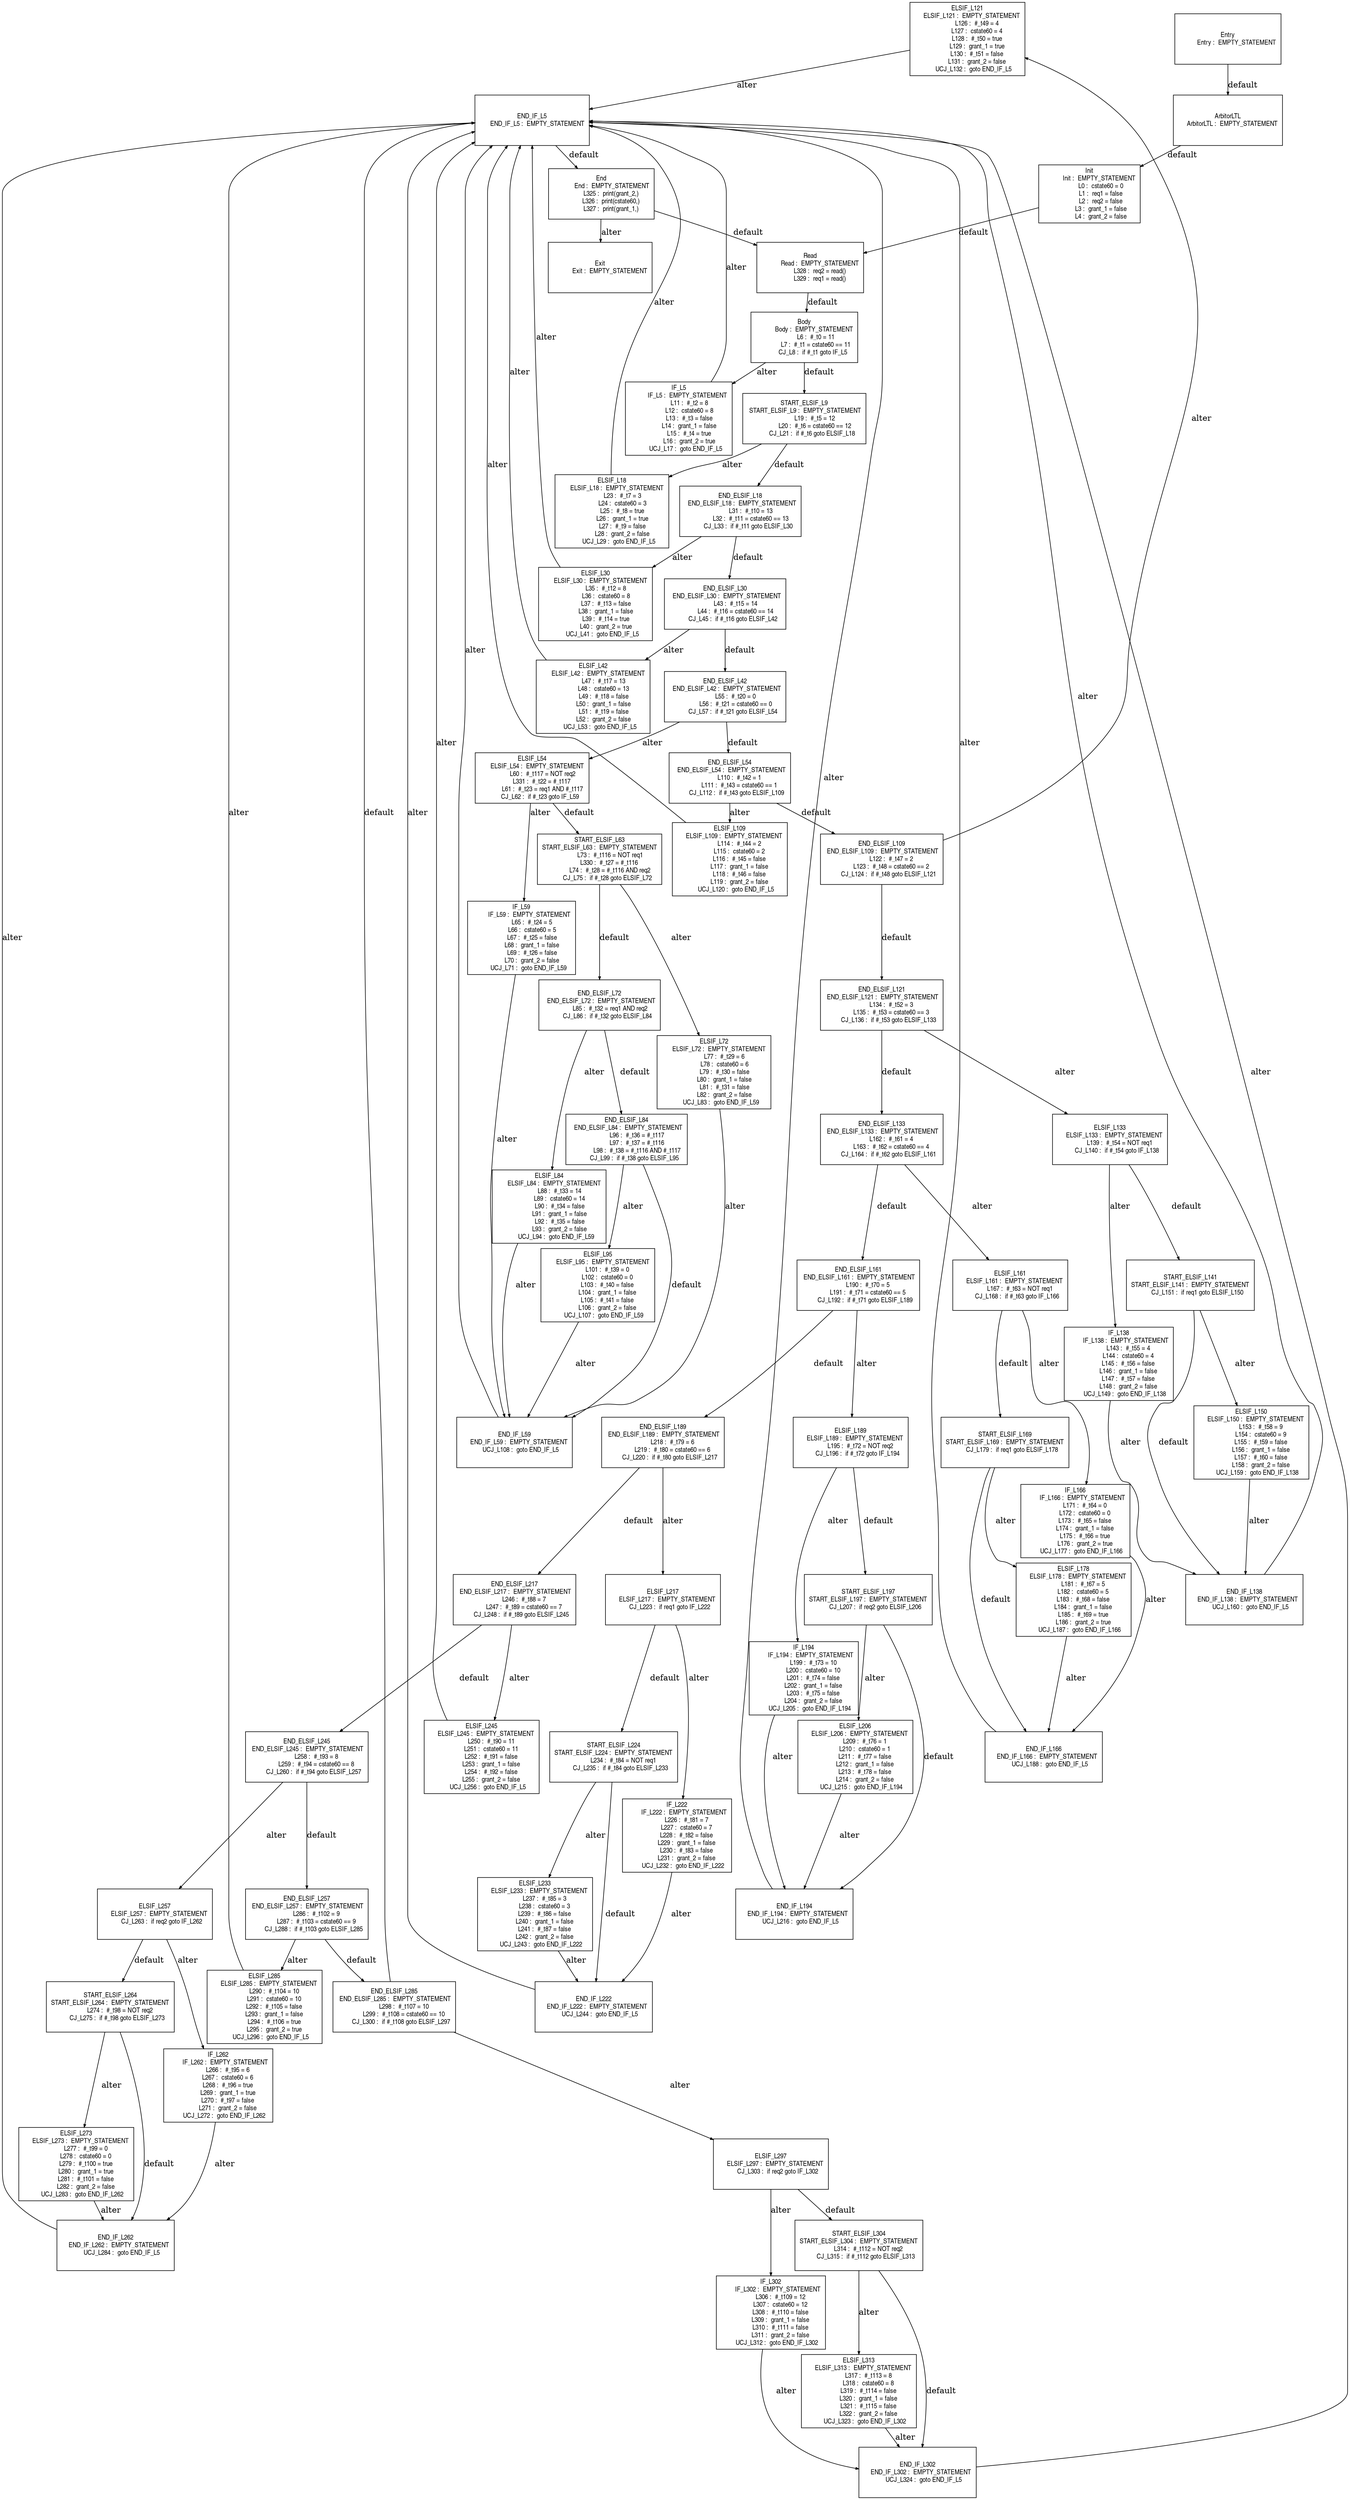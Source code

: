 digraph G {
  ranksep=.25;
  edge [arrowsize=.5]
  node [shape=rectangle, fontname="ArialNarrow",
        fontsize=12,  height=1.2];
  "ELSIF_L121
     ELSIF_L121 :  EMPTY_STATEMENT
           L126 :  #_t49 = 4
           L127 :  cstate60 = 4
           L128 :  #_t50 = true
           L129 :  grant_1 = true
           L130 :  #_t51 = false
           L131 :  grant_2 = false
       UCJ_L132 :  goto END_IF_L5
"; "ELSIF_L18
      ELSIF_L18 :  EMPTY_STATEMENT
            L23 :  #_t7 = 3
            L24 :  cstate60 = 3
            L25 :  #_t8 = true
            L26 :  grant_1 = true
            L27 :  #_t9 = false
            L28 :  grant_2 = false
        UCJ_L29 :  goto END_IF_L5
"; "IF_L262
        IF_L262 :  EMPTY_STATEMENT
           L266 :  #_t95 = 6
           L267 :  cstate60 = 6
           L268 :  #_t96 = true
           L269 :  grant_1 = true
           L270 :  #_t97 = false
           L271 :  grant_2 = false
       UCJ_L272 :  goto END_IF_L262
"; "ELSIF_L233
     ELSIF_L233 :  EMPTY_STATEMENT
           L237 :  #_t85 = 3
           L238 :  cstate60 = 3
           L239 :  #_t86 = false
           L240 :  grant_1 = false
           L241 :  #_t87 = false
           L242 :  grant_2 = false
       UCJ_L243 :  goto END_IF_L222
"; "Read
           Read :  EMPTY_STATEMENT
           L328 :  req2 = read()
           L329 :  req1 = read()
"; "END_ELSIF_L84
  END_ELSIF_L84 :  EMPTY_STATEMENT
            L96 :  #_t36 = #_t117
            L97 :  #_t37 = #_t116
            L98 :  #_t38 = #_t116 AND #_t117
         CJ_L99 :  if #_t38 goto ELSIF_L95
"; "ELSIF_L133
     ELSIF_L133 :  EMPTY_STATEMENT
           L139 :  #_t54 = NOT req1
        CJ_L140 :  if #_t54 goto IF_L138
"; "ELSIF_L245
     ELSIF_L245 :  EMPTY_STATEMENT
           L250 :  #_t90 = 11
           L251 :  cstate60 = 11
           L252 :  #_t91 = false
           L253 :  grant_1 = false
           L254 :  #_t92 = false
           L255 :  grant_2 = false
       UCJ_L256 :  goto END_IF_L5
"; "END_IF_L262
    END_IF_L262 :  EMPTY_STATEMENT
       UCJ_L284 :  goto END_IF_L5
"; "END_ELSIF_L42
  END_ELSIF_L42 :  EMPTY_STATEMENT
            L55 :  #_t20 = 0
            L56 :  #_t21 = cstate60 == 0
         CJ_L57 :  if #_t21 goto ELSIF_L54
"; "END_IF_L222
    END_IF_L222 :  EMPTY_STATEMENT
       UCJ_L244 :  goto END_IF_L5
"; "ELSIF_L84
      ELSIF_L84 :  EMPTY_STATEMENT
            L88 :  #_t33 = 14
            L89 :  cstate60 = 14
            L90 :  #_t34 = false
            L91 :  grant_1 = false
            L92 :  #_t35 = false
            L93 :  grant_2 = false
        UCJ_L94 :  goto END_IF_L59
"; "ELSIF_L189
     ELSIF_L189 :  EMPTY_STATEMENT
           L195 :  #_t72 = NOT req2
        CJ_L196 :  if #_t72 goto IF_L194
"; "START_ELSIF_L197
START_ELSIF_L197 :  EMPTY_STATEMENT
        CJ_L207 :  if req2 goto ELSIF_L206
"; "START_ELSIF_L63
START_ELSIF_L63 :  EMPTY_STATEMENT
            L73 :  #_t116 = NOT req1
           L330 :  #_t27 = #_t116
            L74 :  #_t28 = #_t116 AND req2
         CJ_L75 :  if #_t28 goto ELSIF_L72
"; "END_IF_L194
    END_IF_L194 :  EMPTY_STATEMENT
       UCJ_L216 :  goto END_IF_L5
"; "End
            End :  EMPTY_STATEMENT
           L325 :  print(grant_2,)
           L326 :  print(cstate60,)
           L327 :  print(grant_1,)
"; "ArbitorLTL
     ArbitorLTL :  EMPTY_STATEMENT
"; "START_ELSIF_L224
START_ELSIF_L224 :  EMPTY_STATEMENT
           L234 :  #_t84 = NOT req1
        CJ_L235 :  if #_t84 goto ELSIF_L233
"; "IF_L5
          IF_L5 :  EMPTY_STATEMENT
            L11 :  #_t2 = 8
            L12 :  cstate60 = 8
            L13 :  #_t3 = false
            L14 :  grant_1 = false
            L15 :  #_t4 = true
            L16 :  grant_2 = true
        UCJ_L17 :  goto END_IF_L5
"; "END_ELSIF_L217
 END_ELSIF_L217 :  EMPTY_STATEMENT
           L246 :  #_t88 = 7
           L247 :  #_t89 = cstate60 == 7
        CJ_L248 :  if #_t89 goto ELSIF_L245
"; "START_ELSIF_L9
 START_ELSIF_L9 :  EMPTY_STATEMENT
            L19 :  #_t5 = 12
            L20 :  #_t6 = cstate60 == 12
         CJ_L21 :  if #_t6 goto ELSIF_L18
"; "END_IF_L59
     END_IF_L59 :  EMPTY_STATEMENT
       UCJ_L108 :  goto END_IF_L5
"; "ELSIF_L257
     ELSIF_L257 :  EMPTY_STATEMENT
        CJ_L263 :  if req2 goto IF_L262
"; "Body
           Body :  EMPTY_STATEMENT
             L6 :  #_t0 = 11
             L7 :  #_t1 = cstate60 == 11
          CJ_L8 :  if #_t1 goto IF_L5
"; "END_ELSIF_L161
 END_ELSIF_L161 :  EMPTY_STATEMENT
           L190 :  #_t70 = 5
           L191 :  #_t71 = cstate60 == 5
        CJ_L192 :  if #_t71 goto ELSIF_L189
"; "END_ELSIF_L285
 END_ELSIF_L285 :  EMPTY_STATEMENT
           L298 :  #_t107 = 10
           L299 :  #_t108 = cstate60 == 10
        CJ_L300 :  if #_t108 goto ELSIF_L297
"; "IF_L194
        IF_L194 :  EMPTY_STATEMENT
           L199 :  #_t73 = 10
           L200 :  cstate60 = 10
           L201 :  #_t74 = false
           L202 :  grant_1 = false
           L203 :  #_t75 = false
           L204 :  grant_2 = false
       UCJ_L205 :  goto END_IF_L194
"; "Init
           Init :  EMPTY_STATEMENT
             L0 :  cstate60 = 0
             L1 :  req1 = false
             L2 :  req2 = false
             L3 :  grant_1 = false
             L4 :  grant_2 = false
"; "ELSIF_L273
     ELSIF_L273 :  EMPTY_STATEMENT
           L277 :  #_t99 = 0
           L278 :  cstate60 = 0
           L279 :  #_t100 = true
           L280 :  grant_1 = true
           L281 :  #_t101 = false
           L282 :  grant_2 = false
       UCJ_L283 :  goto END_IF_L262
"; "ELSIF_L30
      ELSIF_L30 :  EMPTY_STATEMENT
            L35 :  #_t12 = 8
            L36 :  cstate60 = 8
            L37 :  #_t13 = false
            L38 :  grant_1 = false
            L39 :  #_t14 = true
            L40 :  grant_2 = true
        UCJ_L41 :  goto END_IF_L5
"; "IF_L302
        IF_L302 :  EMPTY_STATEMENT
           L306 :  #_t109 = 12
           L307 :  cstate60 = 12
           L308 :  #_t110 = false
           L309 :  grant_1 = false
           L310 :  #_t111 = false
           L311 :  grant_2 = false
       UCJ_L312 :  goto END_IF_L302
"; "ELSIF_L178
     ELSIF_L178 :  EMPTY_STATEMENT
           L181 :  #_t67 = 5
           L182 :  cstate60 = 5
           L183 :  #_t68 = false
           L184 :  grant_1 = false
           L185 :  #_t69 = true
           L186 :  grant_2 = true
       UCJ_L187 :  goto END_IF_L166
"; "Entry
          Entry :  EMPTY_STATEMENT
"; "ELSIF_L206
     ELSIF_L206 :  EMPTY_STATEMENT
           L209 :  #_t76 = 1
           L210 :  cstate60 = 1
           L211 :  #_t77 = false
           L212 :  grant_1 = false
           L213 :  #_t78 = false
           L214 :  grant_2 = false
       UCJ_L215 :  goto END_IF_L194
"; "START_ELSIF_L264
START_ELSIF_L264 :  EMPTY_STATEMENT
           L274 :  #_t98 = NOT req2
        CJ_L275 :  if #_t98 goto ELSIF_L273
"; "ELSIF_L54
      ELSIF_L54 :  EMPTY_STATEMENT
            L60 :  #_t117 = NOT req2
           L331 :  #_t22 = #_t117
            L61 :  #_t23 = req1 AND #_t117
         CJ_L62 :  if #_t23 goto IF_L59
"; "ELSIF_L217
     ELSIF_L217 :  EMPTY_STATEMENT
        CJ_L223 :  if req1 goto IF_L222
"; "END_IF_L5
      END_IF_L5 :  EMPTY_STATEMENT
"; "ELSIF_L95
      ELSIF_L95 :  EMPTY_STATEMENT
           L101 :  #_t39 = 0
           L102 :  cstate60 = 0
           L103 :  #_t40 = false
           L104 :  grant_1 = false
           L105 :  #_t41 = false
           L106 :  grant_2 = false
       UCJ_L107 :  goto END_IF_L59
"; "START_ELSIF_L141
START_ELSIF_L141 :  EMPTY_STATEMENT
        CJ_L151 :  if req1 goto ELSIF_L150
"; "END_ELSIF_L245
 END_ELSIF_L245 :  EMPTY_STATEMENT
           L258 :  #_t93 = 8
           L259 :  #_t94 = cstate60 == 8
        CJ_L260 :  if #_t94 goto ELSIF_L257
"; "Exit
           Exit :  EMPTY_STATEMENT
"; "IF_L138
        IF_L138 :  EMPTY_STATEMENT
           L143 :  #_t55 = 4
           L144 :  cstate60 = 4
           L145 :  #_t56 = false
           L146 :  grant_1 = false
           L147 :  #_t57 = false
           L148 :  grant_2 = false
       UCJ_L149 :  goto END_IF_L138
"; "END_ELSIF_L121
 END_ELSIF_L121 :  EMPTY_STATEMENT
           L134 :  #_t52 = 3
           L135 :  #_t53 = cstate60 == 3
        CJ_L136 :  if #_t53 goto ELSIF_L133
"; "START_ELSIF_L169
START_ELSIF_L169 :  EMPTY_STATEMENT
        CJ_L179 :  if req1 goto ELSIF_L178
"; "ELSIF_L285
     ELSIF_L285 :  EMPTY_STATEMENT
           L290 :  #_t104 = 10
           L291 :  cstate60 = 10
           L292 :  #_t105 = false
           L293 :  grant_1 = false
           L294 :  #_t106 = true
           L295 :  grant_2 = true
       UCJ_L296 :  goto END_IF_L5
"; "END_ELSIF_L257
 END_ELSIF_L257 :  EMPTY_STATEMENT
           L286 :  #_t102 = 9
           L287 :  #_t103 = cstate60 == 9
        CJ_L288 :  if #_t103 goto ELSIF_L285
"; "END_IF_L302
    END_IF_L302 :  EMPTY_STATEMENT
       UCJ_L324 :  goto END_IF_L5
"; "END_ELSIF_L30
  END_ELSIF_L30 :  EMPTY_STATEMENT
            L43 :  #_t15 = 14
            L44 :  #_t16 = cstate60 == 14
         CJ_L45 :  if #_t16 goto ELSIF_L42
"; "END_ELSIF_L109
 END_ELSIF_L109 :  EMPTY_STATEMENT
           L122 :  #_t47 = 2
           L123 :  #_t48 = cstate60 == 2
        CJ_L124 :  if #_t48 goto ELSIF_L121
"; "ELSIF_L150
     ELSIF_L150 :  EMPTY_STATEMENT
           L153 :  #_t58 = 9
           L154 :  cstate60 = 9
           L155 :  #_t59 = false
           L156 :  grant_1 = false
           L157 :  #_t60 = false
           L158 :  grant_2 = false
       UCJ_L159 :  goto END_IF_L138
"; "IF_L222
        IF_L222 :  EMPTY_STATEMENT
           L226 :  #_t81 = 7
           L227 :  cstate60 = 7
           L228 :  #_t82 = false
           L229 :  grant_1 = false
           L230 :  #_t83 = false
           L231 :  grant_2 = false
       UCJ_L232 :  goto END_IF_L222
"; "END_ELSIF_L133
 END_ELSIF_L133 :  EMPTY_STATEMENT
           L162 :  #_t61 = 4
           L163 :  #_t62 = cstate60 == 4
        CJ_L164 :  if #_t62 goto ELSIF_L161
"; "ELSIF_L42
      ELSIF_L42 :  EMPTY_STATEMENT
            L47 :  #_t17 = 13
            L48 :  cstate60 = 13
            L49 :  #_t18 = false
            L50 :  grant_1 = false
            L51 :  #_t19 = false
            L52 :  grant_2 = false
        UCJ_L53 :  goto END_IF_L5
"; "END_IF_L138
    END_IF_L138 :  EMPTY_STATEMENT
       UCJ_L160 :  goto END_IF_L5
"; "ELSIF_L313
     ELSIF_L313 :  EMPTY_STATEMENT
           L317 :  #_t113 = 8
           L318 :  cstate60 = 8
           L319 :  #_t114 = false
           L320 :  grant_1 = false
           L321 :  #_t115 = false
           L322 :  grant_2 = false
       UCJ_L323 :  goto END_IF_L302
"; "START_ELSIF_L304
START_ELSIF_L304 :  EMPTY_STATEMENT
           L314 :  #_t112 = NOT req2
        CJ_L315 :  if #_t112 goto ELSIF_L313
"; "END_ELSIF_L189
 END_ELSIF_L189 :  EMPTY_STATEMENT
           L218 :  #_t79 = 6
           L219 :  #_t80 = cstate60 == 6
        CJ_L220 :  if #_t80 goto ELSIF_L217
"; "ELSIF_L161
     ELSIF_L161 :  EMPTY_STATEMENT
           L167 :  #_t63 = NOT req1
        CJ_L168 :  if #_t63 goto IF_L166
"; "ELSIF_L297
     ELSIF_L297 :  EMPTY_STATEMENT
        CJ_L303 :  if req2 goto IF_L302
"; "IF_L166
        IF_L166 :  EMPTY_STATEMENT
           L171 :  #_t64 = 0
           L172 :  cstate60 = 0
           L173 :  #_t65 = false
           L174 :  grant_1 = false
           L175 :  #_t66 = true
           L176 :  grant_2 = true
       UCJ_L177 :  goto END_IF_L166
"; "ELSIF_L72
      ELSIF_L72 :  EMPTY_STATEMENT
            L77 :  #_t29 = 6
            L78 :  cstate60 = 6
            L79 :  #_t30 = false
            L80 :  grant_1 = false
            L81 :  #_t31 = false
            L82 :  grant_2 = false
        UCJ_L83 :  goto END_IF_L59
"; "END_ELSIF_L72
  END_ELSIF_L72 :  EMPTY_STATEMENT
            L85 :  #_t32 = req1 AND req2
         CJ_L86 :  if #_t32 goto ELSIF_L84
"; "END_ELSIF_L54
  END_ELSIF_L54 :  EMPTY_STATEMENT
           L110 :  #_t42 = 1
           L111 :  #_t43 = cstate60 == 1
        CJ_L112 :  if #_t43 goto ELSIF_L109
"; "IF_L59
         IF_L59 :  EMPTY_STATEMENT
            L65 :  #_t24 = 5
            L66 :  cstate60 = 5
            L67 :  #_t25 = false
            L68 :  grant_1 = false
            L69 :  #_t26 = false
            L70 :  grant_2 = false
        UCJ_L71 :  goto END_IF_L59
"; "ELSIF_L109
     ELSIF_L109 :  EMPTY_STATEMENT
           L114 :  #_t44 = 2
           L115 :  cstate60 = 2
           L116 :  #_t45 = false
           L117 :  grant_1 = false
           L118 :  #_t46 = false
           L119 :  grant_2 = false
       UCJ_L120 :  goto END_IF_L5
"; "END_IF_L166
    END_IF_L166 :  EMPTY_STATEMENT
       UCJ_L188 :  goto END_IF_L5
"; "END_ELSIF_L18
  END_ELSIF_L18 :  EMPTY_STATEMENT
            L31 :  #_t10 = 13
            L32 :  #_t11 = cstate60 == 13
         CJ_L33 :  if #_t11 goto ELSIF_L30
"; 
  "ArbitorLTL
     ArbitorLTL :  EMPTY_STATEMENT
" -> "Init
           Init :  EMPTY_STATEMENT
             L0 :  cstate60 = 0
             L1 :  req1 = false
             L2 :  req2 = false
             L3 :  grant_1 = false
             L4 :  grant_2 = false
"  [label="default"];
  "Init
           Init :  EMPTY_STATEMENT
             L0 :  cstate60 = 0
             L1 :  req1 = false
             L2 :  req2 = false
             L3 :  grant_1 = false
             L4 :  grant_2 = false
" -> "Read
           Read :  EMPTY_STATEMENT
           L328 :  req2 = read()
           L329 :  req1 = read()
"  [label="default"];
  "Body
           Body :  EMPTY_STATEMENT
             L6 :  #_t0 = 11
             L7 :  #_t1 = cstate60 == 11
          CJ_L8 :  if #_t1 goto IF_L5
" -> "START_ELSIF_L9
 START_ELSIF_L9 :  EMPTY_STATEMENT
            L19 :  #_t5 = 12
            L20 :  #_t6 = cstate60 == 12
         CJ_L21 :  if #_t6 goto ELSIF_L18
"  [label="default"];
  "Body
           Body :  EMPTY_STATEMENT
             L6 :  #_t0 = 11
             L7 :  #_t1 = cstate60 == 11
          CJ_L8 :  if #_t1 goto IF_L5
" -> "IF_L5
          IF_L5 :  EMPTY_STATEMENT
            L11 :  #_t2 = 8
            L12 :  cstate60 = 8
            L13 :  #_t3 = false
            L14 :  grant_1 = false
            L15 :  #_t4 = true
            L16 :  grant_2 = true
        UCJ_L17 :  goto END_IF_L5
"  [label="alter"];
  "IF_L5
          IF_L5 :  EMPTY_STATEMENT
            L11 :  #_t2 = 8
            L12 :  cstate60 = 8
            L13 :  #_t3 = false
            L14 :  grant_1 = false
            L15 :  #_t4 = true
            L16 :  grant_2 = true
        UCJ_L17 :  goto END_IF_L5
" -> "END_IF_L5
      END_IF_L5 :  EMPTY_STATEMENT
"  [label="alter"];
  "START_ELSIF_L9
 START_ELSIF_L9 :  EMPTY_STATEMENT
            L19 :  #_t5 = 12
            L20 :  #_t6 = cstate60 == 12
         CJ_L21 :  if #_t6 goto ELSIF_L18
" -> "END_ELSIF_L18
  END_ELSIF_L18 :  EMPTY_STATEMENT
            L31 :  #_t10 = 13
            L32 :  #_t11 = cstate60 == 13
         CJ_L33 :  if #_t11 goto ELSIF_L30
"  [label="default"];
  "START_ELSIF_L9
 START_ELSIF_L9 :  EMPTY_STATEMENT
            L19 :  #_t5 = 12
            L20 :  #_t6 = cstate60 == 12
         CJ_L21 :  if #_t6 goto ELSIF_L18
" -> "ELSIF_L18
      ELSIF_L18 :  EMPTY_STATEMENT
            L23 :  #_t7 = 3
            L24 :  cstate60 = 3
            L25 :  #_t8 = true
            L26 :  grant_1 = true
            L27 :  #_t9 = false
            L28 :  grant_2 = false
        UCJ_L29 :  goto END_IF_L5
"  [label="alter"];
  "ELSIF_L18
      ELSIF_L18 :  EMPTY_STATEMENT
            L23 :  #_t7 = 3
            L24 :  cstate60 = 3
            L25 :  #_t8 = true
            L26 :  grant_1 = true
            L27 :  #_t9 = false
            L28 :  grant_2 = false
        UCJ_L29 :  goto END_IF_L5
" -> "END_IF_L5
      END_IF_L5 :  EMPTY_STATEMENT
"  [label="alter"];
  "END_ELSIF_L18
  END_ELSIF_L18 :  EMPTY_STATEMENT
            L31 :  #_t10 = 13
            L32 :  #_t11 = cstate60 == 13
         CJ_L33 :  if #_t11 goto ELSIF_L30
" -> "END_ELSIF_L30
  END_ELSIF_L30 :  EMPTY_STATEMENT
            L43 :  #_t15 = 14
            L44 :  #_t16 = cstate60 == 14
         CJ_L45 :  if #_t16 goto ELSIF_L42
"  [label="default"];
  "END_ELSIF_L18
  END_ELSIF_L18 :  EMPTY_STATEMENT
            L31 :  #_t10 = 13
            L32 :  #_t11 = cstate60 == 13
         CJ_L33 :  if #_t11 goto ELSIF_L30
" -> "ELSIF_L30
      ELSIF_L30 :  EMPTY_STATEMENT
            L35 :  #_t12 = 8
            L36 :  cstate60 = 8
            L37 :  #_t13 = false
            L38 :  grant_1 = false
            L39 :  #_t14 = true
            L40 :  grant_2 = true
        UCJ_L41 :  goto END_IF_L5
"  [label="alter"];
  "ELSIF_L30
      ELSIF_L30 :  EMPTY_STATEMENT
            L35 :  #_t12 = 8
            L36 :  cstate60 = 8
            L37 :  #_t13 = false
            L38 :  grant_1 = false
            L39 :  #_t14 = true
            L40 :  grant_2 = true
        UCJ_L41 :  goto END_IF_L5
" -> "END_IF_L5
      END_IF_L5 :  EMPTY_STATEMENT
"  [label="alter"];
  "END_ELSIF_L30
  END_ELSIF_L30 :  EMPTY_STATEMENT
            L43 :  #_t15 = 14
            L44 :  #_t16 = cstate60 == 14
         CJ_L45 :  if #_t16 goto ELSIF_L42
" -> "END_ELSIF_L42
  END_ELSIF_L42 :  EMPTY_STATEMENT
            L55 :  #_t20 = 0
            L56 :  #_t21 = cstate60 == 0
         CJ_L57 :  if #_t21 goto ELSIF_L54
"  [label="default"];
  "END_ELSIF_L30
  END_ELSIF_L30 :  EMPTY_STATEMENT
            L43 :  #_t15 = 14
            L44 :  #_t16 = cstate60 == 14
         CJ_L45 :  if #_t16 goto ELSIF_L42
" -> "ELSIF_L42
      ELSIF_L42 :  EMPTY_STATEMENT
            L47 :  #_t17 = 13
            L48 :  cstate60 = 13
            L49 :  #_t18 = false
            L50 :  grant_1 = false
            L51 :  #_t19 = false
            L52 :  grant_2 = false
        UCJ_L53 :  goto END_IF_L5
"  [label="alter"];
  "ELSIF_L42
      ELSIF_L42 :  EMPTY_STATEMENT
            L47 :  #_t17 = 13
            L48 :  cstate60 = 13
            L49 :  #_t18 = false
            L50 :  grant_1 = false
            L51 :  #_t19 = false
            L52 :  grant_2 = false
        UCJ_L53 :  goto END_IF_L5
" -> "END_IF_L5
      END_IF_L5 :  EMPTY_STATEMENT
"  [label="alter"];
  "END_ELSIF_L42
  END_ELSIF_L42 :  EMPTY_STATEMENT
            L55 :  #_t20 = 0
            L56 :  #_t21 = cstate60 == 0
         CJ_L57 :  if #_t21 goto ELSIF_L54
" -> "END_ELSIF_L54
  END_ELSIF_L54 :  EMPTY_STATEMENT
           L110 :  #_t42 = 1
           L111 :  #_t43 = cstate60 == 1
        CJ_L112 :  if #_t43 goto ELSIF_L109
"  [label="default"];
  "END_ELSIF_L42
  END_ELSIF_L42 :  EMPTY_STATEMENT
            L55 :  #_t20 = 0
            L56 :  #_t21 = cstate60 == 0
         CJ_L57 :  if #_t21 goto ELSIF_L54
" -> "ELSIF_L54
      ELSIF_L54 :  EMPTY_STATEMENT
            L60 :  #_t117 = NOT req2
           L331 :  #_t22 = #_t117
            L61 :  #_t23 = req1 AND #_t117
         CJ_L62 :  if #_t23 goto IF_L59
"  [label="alter"];
  "ELSIF_L54
      ELSIF_L54 :  EMPTY_STATEMENT
            L60 :  #_t117 = NOT req2
           L331 :  #_t22 = #_t117
            L61 :  #_t23 = req1 AND #_t117
         CJ_L62 :  if #_t23 goto IF_L59
" -> "START_ELSIF_L63
START_ELSIF_L63 :  EMPTY_STATEMENT
            L73 :  #_t116 = NOT req1
           L330 :  #_t27 = #_t116
            L74 :  #_t28 = #_t116 AND req2
         CJ_L75 :  if #_t28 goto ELSIF_L72
"  [label="default"];
  "ELSIF_L54
      ELSIF_L54 :  EMPTY_STATEMENT
            L60 :  #_t117 = NOT req2
           L331 :  #_t22 = #_t117
            L61 :  #_t23 = req1 AND #_t117
         CJ_L62 :  if #_t23 goto IF_L59
" -> "IF_L59
         IF_L59 :  EMPTY_STATEMENT
            L65 :  #_t24 = 5
            L66 :  cstate60 = 5
            L67 :  #_t25 = false
            L68 :  grant_1 = false
            L69 :  #_t26 = false
            L70 :  grant_2 = false
        UCJ_L71 :  goto END_IF_L59
"  [label="alter"];
  "IF_L59
         IF_L59 :  EMPTY_STATEMENT
            L65 :  #_t24 = 5
            L66 :  cstate60 = 5
            L67 :  #_t25 = false
            L68 :  grant_1 = false
            L69 :  #_t26 = false
            L70 :  grant_2 = false
        UCJ_L71 :  goto END_IF_L59
" -> "END_IF_L59
     END_IF_L59 :  EMPTY_STATEMENT
       UCJ_L108 :  goto END_IF_L5
"  [label="alter"];
  "START_ELSIF_L63
START_ELSIF_L63 :  EMPTY_STATEMENT
            L73 :  #_t116 = NOT req1
           L330 :  #_t27 = #_t116
            L74 :  #_t28 = #_t116 AND req2
         CJ_L75 :  if #_t28 goto ELSIF_L72
" -> "END_ELSIF_L72
  END_ELSIF_L72 :  EMPTY_STATEMENT
            L85 :  #_t32 = req1 AND req2
         CJ_L86 :  if #_t32 goto ELSIF_L84
"  [label="default"];
  "START_ELSIF_L63
START_ELSIF_L63 :  EMPTY_STATEMENT
            L73 :  #_t116 = NOT req1
           L330 :  #_t27 = #_t116
            L74 :  #_t28 = #_t116 AND req2
         CJ_L75 :  if #_t28 goto ELSIF_L72
" -> "ELSIF_L72
      ELSIF_L72 :  EMPTY_STATEMENT
            L77 :  #_t29 = 6
            L78 :  cstate60 = 6
            L79 :  #_t30 = false
            L80 :  grant_1 = false
            L81 :  #_t31 = false
            L82 :  grant_2 = false
        UCJ_L83 :  goto END_IF_L59
"  [label="alter"];
  "ELSIF_L72
      ELSIF_L72 :  EMPTY_STATEMENT
            L77 :  #_t29 = 6
            L78 :  cstate60 = 6
            L79 :  #_t30 = false
            L80 :  grant_1 = false
            L81 :  #_t31 = false
            L82 :  grant_2 = false
        UCJ_L83 :  goto END_IF_L59
" -> "END_IF_L59
     END_IF_L59 :  EMPTY_STATEMENT
       UCJ_L108 :  goto END_IF_L5
"  [label="alter"];
  "END_ELSIF_L72
  END_ELSIF_L72 :  EMPTY_STATEMENT
            L85 :  #_t32 = req1 AND req2
         CJ_L86 :  if #_t32 goto ELSIF_L84
" -> "END_ELSIF_L84
  END_ELSIF_L84 :  EMPTY_STATEMENT
            L96 :  #_t36 = #_t117
            L97 :  #_t37 = #_t116
            L98 :  #_t38 = #_t116 AND #_t117
         CJ_L99 :  if #_t38 goto ELSIF_L95
"  [label="default"];
  "END_ELSIF_L72
  END_ELSIF_L72 :  EMPTY_STATEMENT
            L85 :  #_t32 = req1 AND req2
         CJ_L86 :  if #_t32 goto ELSIF_L84
" -> "ELSIF_L84
      ELSIF_L84 :  EMPTY_STATEMENT
            L88 :  #_t33 = 14
            L89 :  cstate60 = 14
            L90 :  #_t34 = false
            L91 :  grant_1 = false
            L92 :  #_t35 = false
            L93 :  grant_2 = false
        UCJ_L94 :  goto END_IF_L59
"  [label="alter"];
  "ELSIF_L84
      ELSIF_L84 :  EMPTY_STATEMENT
            L88 :  #_t33 = 14
            L89 :  cstate60 = 14
            L90 :  #_t34 = false
            L91 :  grant_1 = false
            L92 :  #_t35 = false
            L93 :  grant_2 = false
        UCJ_L94 :  goto END_IF_L59
" -> "END_IF_L59
     END_IF_L59 :  EMPTY_STATEMENT
       UCJ_L108 :  goto END_IF_L5
"  [label="alter"];
  "END_ELSIF_L84
  END_ELSIF_L84 :  EMPTY_STATEMENT
            L96 :  #_t36 = #_t117
            L97 :  #_t37 = #_t116
            L98 :  #_t38 = #_t116 AND #_t117
         CJ_L99 :  if #_t38 goto ELSIF_L95
" -> "END_IF_L59
     END_IF_L59 :  EMPTY_STATEMENT
       UCJ_L108 :  goto END_IF_L5
"  [label="default"];
  "END_ELSIF_L84
  END_ELSIF_L84 :  EMPTY_STATEMENT
            L96 :  #_t36 = #_t117
            L97 :  #_t37 = #_t116
            L98 :  #_t38 = #_t116 AND #_t117
         CJ_L99 :  if #_t38 goto ELSIF_L95
" -> "ELSIF_L95
      ELSIF_L95 :  EMPTY_STATEMENT
           L101 :  #_t39 = 0
           L102 :  cstate60 = 0
           L103 :  #_t40 = false
           L104 :  grant_1 = false
           L105 :  #_t41 = false
           L106 :  grant_2 = false
       UCJ_L107 :  goto END_IF_L59
"  [label="alter"];
  "ELSIF_L95
      ELSIF_L95 :  EMPTY_STATEMENT
           L101 :  #_t39 = 0
           L102 :  cstate60 = 0
           L103 :  #_t40 = false
           L104 :  grant_1 = false
           L105 :  #_t41 = false
           L106 :  grant_2 = false
       UCJ_L107 :  goto END_IF_L59
" -> "END_IF_L59
     END_IF_L59 :  EMPTY_STATEMENT
       UCJ_L108 :  goto END_IF_L5
"  [label="alter"];
  "END_IF_L59
     END_IF_L59 :  EMPTY_STATEMENT
       UCJ_L108 :  goto END_IF_L5
" -> "END_IF_L5
      END_IF_L5 :  EMPTY_STATEMENT
"  [label="alter"];
  "END_ELSIF_L54
  END_ELSIF_L54 :  EMPTY_STATEMENT
           L110 :  #_t42 = 1
           L111 :  #_t43 = cstate60 == 1
        CJ_L112 :  if #_t43 goto ELSIF_L109
" -> "END_ELSIF_L109
 END_ELSIF_L109 :  EMPTY_STATEMENT
           L122 :  #_t47 = 2
           L123 :  #_t48 = cstate60 == 2
        CJ_L124 :  if #_t48 goto ELSIF_L121
"  [label="default"];
  "END_ELSIF_L54
  END_ELSIF_L54 :  EMPTY_STATEMENT
           L110 :  #_t42 = 1
           L111 :  #_t43 = cstate60 == 1
        CJ_L112 :  if #_t43 goto ELSIF_L109
" -> "ELSIF_L109
     ELSIF_L109 :  EMPTY_STATEMENT
           L114 :  #_t44 = 2
           L115 :  cstate60 = 2
           L116 :  #_t45 = false
           L117 :  grant_1 = false
           L118 :  #_t46 = false
           L119 :  grant_2 = false
       UCJ_L120 :  goto END_IF_L5
"  [label="alter"];
  "ELSIF_L109
     ELSIF_L109 :  EMPTY_STATEMENT
           L114 :  #_t44 = 2
           L115 :  cstate60 = 2
           L116 :  #_t45 = false
           L117 :  grant_1 = false
           L118 :  #_t46 = false
           L119 :  grant_2 = false
       UCJ_L120 :  goto END_IF_L5
" -> "END_IF_L5
      END_IF_L5 :  EMPTY_STATEMENT
"  [label="alter"];
  "END_ELSIF_L109
 END_ELSIF_L109 :  EMPTY_STATEMENT
           L122 :  #_t47 = 2
           L123 :  #_t48 = cstate60 == 2
        CJ_L124 :  if #_t48 goto ELSIF_L121
" -> "END_ELSIF_L121
 END_ELSIF_L121 :  EMPTY_STATEMENT
           L134 :  #_t52 = 3
           L135 :  #_t53 = cstate60 == 3
        CJ_L136 :  if #_t53 goto ELSIF_L133
"  [label="default"];
  "END_ELSIF_L109
 END_ELSIF_L109 :  EMPTY_STATEMENT
           L122 :  #_t47 = 2
           L123 :  #_t48 = cstate60 == 2
        CJ_L124 :  if #_t48 goto ELSIF_L121
" -> "ELSIF_L121
     ELSIF_L121 :  EMPTY_STATEMENT
           L126 :  #_t49 = 4
           L127 :  cstate60 = 4
           L128 :  #_t50 = true
           L129 :  grant_1 = true
           L130 :  #_t51 = false
           L131 :  grant_2 = false
       UCJ_L132 :  goto END_IF_L5
"  [label="alter"];
  "ELSIF_L121
     ELSIF_L121 :  EMPTY_STATEMENT
           L126 :  #_t49 = 4
           L127 :  cstate60 = 4
           L128 :  #_t50 = true
           L129 :  grant_1 = true
           L130 :  #_t51 = false
           L131 :  grant_2 = false
       UCJ_L132 :  goto END_IF_L5
" -> "END_IF_L5
      END_IF_L5 :  EMPTY_STATEMENT
"  [label="alter"];
  "END_ELSIF_L121
 END_ELSIF_L121 :  EMPTY_STATEMENT
           L134 :  #_t52 = 3
           L135 :  #_t53 = cstate60 == 3
        CJ_L136 :  if #_t53 goto ELSIF_L133
" -> "END_ELSIF_L133
 END_ELSIF_L133 :  EMPTY_STATEMENT
           L162 :  #_t61 = 4
           L163 :  #_t62 = cstate60 == 4
        CJ_L164 :  if #_t62 goto ELSIF_L161
"  [label="default"];
  "END_ELSIF_L121
 END_ELSIF_L121 :  EMPTY_STATEMENT
           L134 :  #_t52 = 3
           L135 :  #_t53 = cstate60 == 3
        CJ_L136 :  if #_t53 goto ELSIF_L133
" -> "ELSIF_L133
     ELSIF_L133 :  EMPTY_STATEMENT
           L139 :  #_t54 = NOT req1
        CJ_L140 :  if #_t54 goto IF_L138
"  [label="alter"];
  "ELSIF_L133
     ELSIF_L133 :  EMPTY_STATEMENT
           L139 :  #_t54 = NOT req1
        CJ_L140 :  if #_t54 goto IF_L138
" -> "START_ELSIF_L141
START_ELSIF_L141 :  EMPTY_STATEMENT
        CJ_L151 :  if req1 goto ELSIF_L150
"  [label="default"];
  "ELSIF_L133
     ELSIF_L133 :  EMPTY_STATEMENT
           L139 :  #_t54 = NOT req1
        CJ_L140 :  if #_t54 goto IF_L138
" -> "IF_L138
        IF_L138 :  EMPTY_STATEMENT
           L143 :  #_t55 = 4
           L144 :  cstate60 = 4
           L145 :  #_t56 = false
           L146 :  grant_1 = false
           L147 :  #_t57 = false
           L148 :  grant_2 = false
       UCJ_L149 :  goto END_IF_L138
"  [label="alter"];
  "IF_L138
        IF_L138 :  EMPTY_STATEMENT
           L143 :  #_t55 = 4
           L144 :  cstate60 = 4
           L145 :  #_t56 = false
           L146 :  grant_1 = false
           L147 :  #_t57 = false
           L148 :  grant_2 = false
       UCJ_L149 :  goto END_IF_L138
" -> "END_IF_L138
    END_IF_L138 :  EMPTY_STATEMENT
       UCJ_L160 :  goto END_IF_L5
"  [label="alter"];
  "START_ELSIF_L141
START_ELSIF_L141 :  EMPTY_STATEMENT
        CJ_L151 :  if req1 goto ELSIF_L150
" -> "END_IF_L138
    END_IF_L138 :  EMPTY_STATEMENT
       UCJ_L160 :  goto END_IF_L5
"  [label="default"];
  "START_ELSIF_L141
START_ELSIF_L141 :  EMPTY_STATEMENT
        CJ_L151 :  if req1 goto ELSIF_L150
" -> "ELSIF_L150
     ELSIF_L150 :  EMPTY_STATEMENT
           L153 :  #_t58 = 9
           L154 :  cstate60 = 9
           L155 :  #_t59 = false
           L156 :  grant_1 = false
           L157 :  #_t60 = false
           L158 :  grant_2 = false
       UCJ_L159 :  goto END_IF_L138
"  [label="alter"];
  "ELSIF_L150
     ELSIF_L150 :  EMPTY_STATEMENT
           L153 :  #_t58 = 9
           L154 :  cstate60 = 9
           L155 :  #_t59 = false
           L156 :  grant_1 = false
           L157 :  #_t60 = false
           L158 :  grant_2 = false
       UCJ_L159 :  goto END_IF_L138
" -> "END_IF_L138
    END_IF_L138 :  EMPTY_STATEMENT
       UCJ_L160 :  goto END_IF_L5
"  [label="alter"];
  "END_IF_L138
    END_IF_L138 :  EMPTY_STATEMENT
       UCJ_L160 :  goto END_IF_L5
" -> "END_IF_L5
      END_IF_L5 :  EMPTY_STATEMENT
"  [label="alter"];
  "END_ELSIF_L133
 END_ELSIF_L133 :  EMPTY_STATEMENT
           L162 :  #_t61 = 4
           L163 :  #_t62 = cstate60 == 4
        CJ_L164 :  if #_t62 goto ELSIF_L161
" -> "END_ELSIF_L161
 END_ELSIF_L161 :  EMPTY_STATEMENT
           L190 :  #_t70 = 5
           L191 :  #_t71 = cstate60 == 5
        CJ_L192 :  if #_t71 goto ELSIF_L189
"  [label="default"];
  "END_ELSIF_L133
 END_ELSIF_L133 :  EMPTY_STATEMENT
           L162 :  #_t61 = 4
           L163 :  #_t62 = cstate60 == 4
        CJ_L164 :  if #_t62 goto ELSIF_L161
" -> "ELSIF_L161
     ELSIF_L161 :  EMPTY_STATEMENT
           L167 :  #_t63 = NOT req1
        CJ_L168 :  if #_t63 goto IF_L166
"  [label="alter"];
  "ELSIF_L161
     ELSIF_L161 :  EMPTY_STATEMENT
           L167 :  #_t63 = NOT req1
        CJ_L168 :  if #_t63 goto IF_L166
" -> "START_ELSIF_L169
START_ELSIF_L169 :  EMPTY_STATEMENT
        CJ_L179 :  if req1 goto ELSIF_L178
"  [label="default"];
  "ELSIF_L161
     ELSIF_L161 :  EMPTY_STATEMENT
           L167 :  #_t63 = NOT req1
        CJ_L168 :  if #_t63 goto IF_L166
" -> "IF_L166
        IF_L166 :  EMPTY_STATEMENT
           L171 :  #_t64 = 0
           L172 :  cstate60 = 0
           L173 :  #_t65 = false
           L174 :  grant_1 = false
           L175 :  #_t66 = true
           L176 :  grant_2 = true
       UCJ_L177 :  goto END_IF_L166
"  [label="alter"];
  "IF_L166
        IF_L166 :  EMPTY_STATEMENT
           L171 :  #_t64 = 0
           L172 :  cstate60 = 0
           L173 :  #_t65 = false
           L174 :  grant_1 = false
           L175 :  #_t66 = true
           L176 :  grant_2 = true
       UCJ_L177 :  goto END_IF_L166
" -> "END_IF_L166
    END_IF_L166 :  EMPTY_STATEMENT
       UCJ_L188 :  goto END_IF_L5
"  [label="alter"];
  "START_ELSIF_L169
START_ELSIF_L169 :  EMPTY_STATEMENT
        CJ_L179 :  if req1 goto ELSIF_L178
" -> "END_IF_L166
    END_IF_L166 :  EMPTY_STATEMENT
       UCJ_L188 :  goto END_IF_L5
"  [label="default"];
  "START_ELSIF_L169
START_ELSIF_L169 :  EMPTY_STATEMENT
        CJ_L179 :  if req1 goto ELSIF_L178
" -> "ELSIF_L178
     ELSIF_L178 :  EMPTY_STATEMENT
           L181 :  #_t67 = 5
           L182 :  cstate60 = 5
           L183 :  #_t68 = false
           L184 :  grant_1 = false
           L185 :  #_t69 = true
           L186 :  grant_2 = true
       UCJ_L187 :  goto END_IF_L166
"  [label="alter"];
  "ELSIF_L178
     ELSIF_L178 :  EMPTY_STATEMENT
           L181 :  #_t67 = 5
           L182 :  cstate60 = 5
           L183 :  #_t68 = false
           L184 :  grant_1 = false
           L185 :  #_t69 = true
           L186 :  grant_2 = true
       UCJ_L187 :  goto END_IF_L166
" -> "END_IF_L166
    END_IF_L166 :  EMPTY_STATEMENT
       UCJ_L188 :  goto END_IF_L5
"  [label="alter"];
  "END_IF_L166
    END_IF_L166 :  EMPTY_STATEMENT
       UCJ_L188 :  goto END_IF_L5
" -> "END_IF_L5
      END_IF_L5 :  EMPTY_STATEMENT
"  [label="alter"];
  "END_ELSIF_L161
 END_ELSIF_L161 :  EMPTY_STATEMENT
           L190 :  #_t70 = 5
           L191 :  #_t71 = cstate60 == 5
        CJ_L192 :  if #_t71 goto ELSIF_L189
" -> "END_ELSIF_L189
 END_ELSIF_L189 :  EMPTY_STATEMENT
           L218 :  #_t79 = 6
           L219 :  #_t80 = cstate60 == 6
        CJ_L220 :  if #_t80 goto ELSIF_L217
"  [label="default"];
  "END_ELSIF_L161
 END_ELSIF_L161 :  EMPTY_STATEMENT
           L190 :  #_t70 = 5
           L191 :  #_t71 = cstate60 == 5
        CJ_L192 :  if #_t71 goto ELSIF_L189
" -> "ELSIF_L189
     ELSIF_L189 :  EMPTY_STATEMENT
           L195 :  #_t72 = NOT req2
        CJ_L196 :  if #_t72 goto IF_L194
"  [label="alter"];
  "ELSIF_L189
     ELSIF_L189 :  EMPTY_STATEMENT
           L195 :  #_t72 = NOT req2
        CJ_L196 :  if #_t72 goto IF_L194
" -> "START_ELSIF_L197
START_ELSIF_L197 :  EMPTY_STATEMENT
        CJ_L207 :  if req2 goto ELSIF_L206
"  [label="default"];
  "ELSIF_L189
     ELSIF_L189 :  EMPTY_STATEMENT
           L195 :  #_t72 = NOT req2
        CJ_L196 :  if #_t72 goto IF_L194
" -> "IF_L194
        IF_L194 :  EMPTY_STATEMENT
           L199 :  #_t73 = 10
           L200 :  cstate60 = 10
           L201 :  #_t74 = false
           L202 :  grant_1 = false
           L203 :  #_t75 = false
           L204 :  grant_2 = false
       UCJ_L205 :  goto END_IF_L194
"  [label="alter"];
  "IF_L194
        IF_L194 :  EMPTY_STATEMENT
           L199 :  #_t73 = 10
           L200 :  cstate60 = 10
           L201 :  #_t74 = false
           L202 :  grant_1 = false
           L203 :  #_t75 = false
           L204 :  grant_2 = false
       UCJ_L205 :  goto END_IF_L194
" -> "END_IF_L194
    END_IF_L194 :  EMPTY_STATEMENT
       UCJ_L216 :  goto END_IF_L5
"  [label="alter"];
  "START_ELSIF_L197
START_ELSIF_L197 :  EMPTY_STATEMENT
        CJ_L207 :  if req2 goto ELSIF_L206
" -> "END_IF_L194
    END_IF_L194 :  EMPTY_STATEMENT
       UCJ_L216 :  goto END_IF_L5
"  [label="default"];
  "START_ELSIF_L197
START_ELSIF_L197 :  EMPTY_STATEMENT
        CJ_L207 :  if req2 goto ELSIF_L206
" -> "ELSIF_L206
     ELSIF_L206 :  EMPTY_STATEMENT
           L209 :  #_t76 = 1
           L210 :  cstate60 = 1
           L211 :  #_t77 = false
           L212 :  grant_1 = false
           L213 :  #_t78 = false
           L214 :  grant_2 = false
       UCJ_L215 :  goto END_IF_L194
"  [label="alter"];
  "ELSIF_L206
     ELSIF_L206 :  EMPTY_STATEMENT
           L209 :  #_t76 = 1
           L210 :  cstate60 = 1
           L211 :  #_t77 = false
           L212 :  grant_1 = false
           L213 :  #_t78 = false
           L214 :  grant_2 = false
       UCJ_L215 :  goto END_IF_L194
" -> "END_IF_L194
    END_IF_L194 :  EMPTY_STATEMENT
       UCJ_L216 :  goto END_IF_L5
"  [label="alter"];
  "END_IF_L194
    END_IF_L194 :  EMPTY_STATEMENT
       UCJ_L216 :  goto END_IF_L5
" -> "END_IF_L5
      END_IF_L5 :  EMPTY_STATEMENT
"  [label="alter"];
  "END_ELSIF_L189
 END_ELSIF_L189 :  EMPTY_STATEMENT
           L218 :  #_t79 = 6
           L219 :  #_t80 = cstate60 == 6
        CJ_L220 :  if #_t80 goto ELSIF_L217
" -> "END_ELSIF_L217
 END_ELSIF_L217 :  EMPTY_STATEMENT
           L246 :  #_t88 = 7
           L247 :  #_t89 = cstate60 == 7
        CJ_L248 :  if #_t89 goto ELSIF_L245
"  [label="default"];
  "END_ELSIF_L189
 END_ELSIF_L189 :  EMPTY_STATEMENT
           L218 :  #_t79 = 6
           L219 :  #_t80 = cstate60 == 6
        CJ_L220 :  if #_t80 goto ELSIF_L217
" -> "ELSIF_L217
     ELSIF_L217 :  EMPTY_STATEMENT
        CJ_L223 :  if req1 goto IF_L222
"  [label="alter"];
  "ELSIF_L217
     ELSIF_L217 :  EMPTY_STATEMENT
        CJ_L223 :  if req1 goto IF_L222
" -> "START_ELSIF_L224
START_ELSIF_L224 :  EMPTY_STATEMENT
           L234 :  #_t84 = NOT req1
        CJ_L235 :  if #_t84 goto ELSIF_L233
"  [label="default"];
  "ELSIF_L217
     ELSIF_L217 :  EMPTY_STATEMENT
        CJ_L223 :  if req1 goto IF_L222
" -> "IF_L222
        IF_L222 :  EMPTY_STATEMENT
           L226 :  #_t81 = 7
           L227 :  cstate60 = 7
           L228 :  #_t82 = false
           L229 :  grant_1 = false
           L230 :  #_t83 = false
           L231 :  grant_2 = false
       UCJ_L232 :  goto END_IF_L222
"  [label="alter"];
  "IF_L222
        IF_L222 :  EMPTY_STATEMENT
           L226 :  #_t81 = 7
           L227 :  cstate60 = 7
           L228 :  #_t82 = false
           L229 :  grant_1 = false
           L230 :  #_t83 = false
           L231 :  grant_2 = false
       UCJ_L232 :  goto END_IF_L222
" -> "END_IF_L222
    END_IF_L222 :  EMPTY_STATEMENT
       UCJ_L244 :  goto END_IF_L5
"  [label="alter"];
  "START_ELSIF_L224
START_ELSIF_L224 :  EMPTY_STATEMENT
           L234 :  #_t84 = NOT req1
        CJ_L235 :  if #_t84 goto ELSIF_L233
" -> "END_IF_L222
    END_IF_L222 :  EMPTY_STATEMENT
       UCJ_L244 :  goto END_IF_L5
"  [label="default"];
  "START_ELSIF_L224
START_ELSIF_L224 :  EMPTY_STATEMENT
           L234 :  #_t84 = NOT req1
        CJ_L235 :  if #_t84 goto ELSIF_L233
" -> "ELSIF_L233
     ELSIF_L233 :  EMPTY_STATEMENT
           L237 :  #_t85 = 3
           L238 :  cstate60 = 3
           L239 :  #_t86 = false
           L240 :  grant_1 = false
           L241 :  #_t87 = false
           L242 :  grant_2 = false
       UCJ_L243 :  goto END_IF_L222
"  [label="alter"];
  "ELSIF_L233
     ELSIF_L233 :  EMPTY_STATEMENT
           L237 :  #_t85 = 3
           L238 :  cstate60 = 3
           L239 :  #_t86 = false
           L240 :  grant_1 = false
           L241 :  #_t87 = false
           L242 :  grant_2 = false
       UCJ_L243 :  goto END_IF_L222
" -> "END_IF_L222
    END_IF_L222 :  EMPTY_STATEMENT
       UCJ_L244 :  goto END_IF_L5
"  [label="alter"];
  "END_IF_L222
    END_IF_L222 :  EMPTY_STATEMENT
       UCJ_L244 :  goto END_IF_L5
" -> "END_IF_L5
      END_IF_L5 :  EMPTY_STATEMENT
"  [label="alter"];
  "END_ELSIF_L217
 END_ELSIF_L217 :  EMPTY_STATEMENT
           L246 :  #_t88 = 7
           L247 :  #_t89 = cstate60 == 7
        CJ_L248 :  if #_t89 goto ELSIF_L245
" -> "END_ELSIF_L245
 END_ELSIF_L245 :  EMPTY_STATEMENT
           L258 :  #_t93 = 8
           L259 :  #_t94 = cstate60 == 8
        CJ_L260 :  if #_t94 goto ELSIF_L257
"  [label="default"];
  "END_ELSIF_L217
 END_ELSIF_L217 :  EMPTY_STATEMENT
           L246 :  #_t88 = 7
           L247 :  #_t89 = cstate60 == 7
        CJ_L248 :  if #_t89 goto ELSIF_L245
" -> "ELSIF_L245
     ELSIF_L245 :  EMPTY_STATEMENT
           L250 :  #_t90 = 11
           L251 :  cstate60 = 11
           L252 :  #_t91 = false
           L253 :  grant_1 = false
           L254 :  #_t92 = false
           L255 :  grant_2 = false
       UCJ_L256 :  goto END_IF_L5
"  [label="alter"];
  "ELSIF_L245
     ELSIF_L245 :  EMPTY_STATEMENT
           L250 :  #_t90 = 11
           L251 :  cstate60 = 11
           L252 :  #_t91 = false
           L253 :  grant_1 = false
           L254 :  #_t92 = false
           L255 :  grant_2 = false
       UCJ_L256 :  goto END_IF_L5
" -> "END_IF_L5
      END_IF_L5 :  EMPTY_STATEMENT
"  [label="alter"];
  "END_ELSIF_L245
 END_ELSIF_L245 :  EMPTY_STATEMENT
           L258 :  #_t93 = 8
           L259 :  #_t94 = cstate60 == 8
        CJ_L260 :  if #_t94 goto ELSIF_L257
" -> "END_ELSIF_L257
 END_ELSIF_L257 :  EMPTY_STATEMENT
           L286 :  #_t102 = 9
           L287 :  #_t103 = cstate60 == 9
        CJ_L288 :  if #_t103 goto ELSIF_L285
"  [label="default"];
  "END_ELSIF_L245
 END_ELSIF_L245 :  EMPTY_STATEMENT
           L258 :  #_t93 = 8
           L259 :  #_t94 = cstate60 == 8
        CJ_L260 :  if #_t94 goto ELSIF_L257
" -> "ELSIF_L257
     ELSIF_L257 :  EMPTY_STATEMENT
        CJ_L263 :  if req2 goto IF_L262
"  [label="alter"];
  "ELSIF_L257
     ELSIF_L257 :  EMPTY_STATEMENT
        CJ_L263 :  if req2 goto IF_L262
" -> "START_ELSIF_L264
START_ELSIF_L264 :  EMPTY_STATEMENT
           L274 :  #_t98 = NOT req2
        CJ_L275 :  if #_t98 goto ELSIF_L273
"  [label="default"];
  "ELSIF_L257
     ELSIF_L257 :  EMPTY_STATEMENT
        CJ_L263 :  if req2 goto IF_L262
" -> "IF_L262
        IF_L262 :  EMPTY_STATEMENT
           L266 :  #_t95 = 6
           L267 :  cstate60 = 6
           L268 :  #_t96 = true
           L269 :  grant_1 = true
           L270 :  #_t97 = false
           L271 :  grant_2 = false
       UCJ_L272 :  goto END_IF_L262
"  [label="alter"];
  "IF_L262
        IF_L262 :  EMPTY_STATEMENT
           L266 :  #_t95 = 6
           L267 :  cstate60 = 6
           L268 :  #_t96 = true
           L269 :  grant_1 = true
           L270 :  #_t97 = false
           L271 :  grant_2 = false
       UCJ_L272 :  goto END_IF_L262
" -> "END_IF_L262
    END_IF_L262 :  EMPTY_STATEMENT
       UCJ_L284 :  goto END_IF_L5
"  [label="alter"];
  "START_ELSIF_L264
START_ELSIF_L264 :  EMPTY_STATEMENT
           L274 :  #_t98 = NOT req2
        CJ_L275 :  if #_t98 goto ELSIF_L273
" -> "END_IF_L262
    END_IF_L262 :  EMPTY_STATEMENT
       UCJ_L284 :  goto END_IF_L5
"  [label="default"];
  "START_ELSIF_L264
START_ELSIF_L264 :  EMPTY_STATEMENT
           L274 :  #_t98 = NOT req2
        CJ_L275 :  if #_t98 goto ELSIF_L273
" -> "ELSIF_L273
     ELSIF_L273 :  EMPTY_STATEMENT
           L277 :  #_t99 = 0
           L278 :  cstate60 = 0
           L279 :  #_t100 = true
           L280 :  grant_1 = true
           L281 :  #_t101 = false
           L282 :  grant_2 = false
       UCJ_L283 :  goto END_IF_L262
"  [label="alter"];
  "ELSIF_L273
     ELSIF_L273 :  EMPTY_STATEMENT
           L277 :  #_t99 = 0
           L278 :  cstate60 = 0
           L279 :  #_t100 = true
           L280 :  grant_1 = true
           L281 :  #_t101 = false
           L282 :  grant_2 = false
       UCJ_L283 :  goto END_IF_L262
" -> "END_IF_L262
    END_IF_L262 :  EMPTY_STATEMENT
       UCJ_L284 :  goto END_IF_L5
"  [label="alter"];
  "END_IF_L262
    END_IF_L262 :  EMPTY_STATEMENT
       UCJ_L284 :  goto END_IF_L5
" -> "END_IF_L5
      END_IF_L5 :  EMPTY_STATEMENT
"  [label="alter"];
  "END_ELSIF_L257
 END_ELSIF_L257 :  EMPTY_STATEMENT
           L286 :  #_t102 = 9
           L287 :  #_t103 = cstate60 == 9
        CJ_L288 :  if #_t103 goto ELSIF_L285
" -> "END_ELSIF_L285
 END_ELSIF_L285 :  EMPTY_STATEMENT
           L298 :  #_t107 = 10
           L299 :  #_t108 = cstate60 == 10
        CJ_L300 :  if #_t108 goto ELSIF_L297
"  [label="default"];
  "END_ELSIF_L257
 END_ELSIF_L257 :  EMPTY_STATEMENT
           L286 :  #_t102 = 9
           L287 :  #_t103 = cstate60 == 9
        CJ_L288 :  if #_t103 goto ELSIF_L285
" -> "ELSIF_L285
     ELSIF_L285 :  EMPTY_STATEMENT
           L290 :  #_t104 = 10
           L291 :  cstate60 = 10
           L292 :  #_t105 = false
           L293 :  grant_1 = false
           L294 :  #_t106 = true
           L295 :  grant_2 = true
       UCJ_L296 :  goto END_IF_L5
"  [label="alter"];
  "ELSIF_L285
     ELSIF_L285 :  EMPTY_STATEMENT
           L290 :  #_t104 = 10
           L291 :  cstate60 = 10
           L292 :  #_t105 = false
           L293 :  grant_1 = false
           L294 :  #_t106 = true
           L295 :  grant_2 = true
       UCJ_L296 :  goto END_IF_L5
" -> "END_IF_L5
      END_IF_L5 :  EMPTY_STATEMENT
"  [label="alter"];
  "END_ELSIF_L285
 END_ELSIF_L285 :  EMPTY_STATEMENT
           L298 :  #_t107 = 10
           L299 :  #_t108 = cstate60 == 10
        CJ_L300 :  if #_t108 goto ELSIF_L297
" -> "END_IF_L5
      END_IF_L5 :  EMPTY_STATEMENT
"  [label="default"];
  "END_ELSIF_L285
 END_ELSIF_L285 :  EMPTY_STATEMENT
           L298 :  #_t107 = 10
           L299 :  #_t108 = cstate60 == 10
        CJ_L300 :  if #_t108 goto ELSIF_L297
" -> "ELSIF_L297
     ELSIF_L297 :  EMPTY_STATEMENT
        CJ_L303 :  if req2 goto IF_L302
"  [label="alter"];
  "ELSIF_L297
     ELSIF_L297 :  EMPTY_STATEMENT
        CJ_L303 :  if req2 goto IF_L302
" -> "START_ELSIF_L304
START_ELSIF_L304 :  EMPTY_STATEMENT
           L314 :  #_t112 = NOT req2
        CJ_L315 :  if #_t112 goto ELSIF_L313
"  [label="default"];
  "ELSIF_L297
     ELSIF_L297 :  EMPTY_STATEMENT
        CJ_L303 :  if req2 goto IF_L302
" -> "IF_L302
        IF_L302 :  EMPTY_STATEMENT
           L306 :  #_t109 = 12
           L307 :  cstate60 = 12
           L308 :  #_t110 = false
           L309 :  grant_1 = false
           L310 :  #_t111 = false
           L311 :  grant_2 = false
       UCJ_L312 :  goto END_IF_L302
"  [label="alter"];
  "IF_L302
        IF_L302 :  EMPTY_STATEMENT
           L306 :  #_t109 = 12
           L307 :  cstate60 = 12
           L308 :  #_t110 = false
           L309 :  grant_1 = false
           L310 :  #_t111 = false
           L311 :  grant_2 = false
       UCJ_L312 :  goto END_IF_L302
" -> "END_IF_L302
    END_IF_L302 :  EMPTY_STATEMENT
       UCJ_L324 :  goto END_IF_L5
"  [label="alter"];
  "START_ELSIF_L304
START_ELSIF_L304 :  EMPTY_STATEMENT
           L314 :  #_t112 = NOT req2
        CJ_L315 :  if #_t112 goto ELSIF_L313
" -> "END_IF_L302
    END_IF_L302 :  EMPTY_STATEMENT
       UCJ_L324 :  goto END_IF_L5
"  [label="default"];
  "START_ELSIF_L304
START_ELSIF_L304 :  EMPTY_STATEMENT
           L314 :  #_t112 = NOT req2
        CJ_L315 :  if #_t112 goto ELSIF_L313
" -> "ELSIF_L313
     ELSIF_L313 :  EMPTY_STATEMENT
           L317 :  #_t113 = 8
           L318 :  cstate60 = 8
           L319 :  #_t114 = false
           L320 :  grant_1 = false
           L321 :  #_t115 = false
           L322 :  grant_2 = false
       UCJ_L323 :  goto END_IF_L302
"  [label="alter"];
  "ELSIF_L313
     ELSIF_L313 :  EMPTY_STATEMENT
           L317 :  #_t113 = 8
           L318 :  cstate60 = 8
           L319 :  #_t114 = false
           L320 :  grant_1 = false
           L321 :  #_t115 = false
           L322 :  grant_2 = false
       UCJ_L323 :  goto END_IF_L302
" -> "END_IF_L302
    END_IF_L302 :  EMPTY_STATEMENT
       UCJ_L324 :  goto END_IF_L5
"  [label="alter"];
  "END_IF_L302
    END_IF_L302 :  EMPTY_STATEMENT
       UCJ_L324 :  goto END_IF_L5
" -> "END_IF_L5
      END_IF_L5 :  EMPTY_STATEMENT
"  [label="alter"];
  "END_IF_L5
      END_IF_L5 :  EMPTY_STATEMENT
" -> "End
            End :  EMPTY_STATEMENT
           L325 :  print(grant_2,)
           L326 :  print(cstate60,)
           L327 :  print(grant_1,)
"  [label="default"];
  "Entry
          Entry :  EMPTY_STATEMENT
" -> "ArbitorLTL
     ArbitorLTL :  EMPTY_STATEMENT
"  [label="default"];
  "End
            End :  EMPTY_STATEMENT
           L325 :  print(grant_2,)
           L326 :  print(cstate60,)
           L327 :  print(grant_1,)
" -> "Read
           Read :  EMPTY_STATEMENT
           L328 :  req2 = read()
           L329 :  req1 = read()
"  [label="default"];
  "End
            End :  EMPTY_STATEMENT
           L325 :  print(grant_2,)
           L326 :  print(cstate60,)
           L327 :  print(grant_1,)
" -> "Exit
           Exit :  EMPTY_STATEMENT
"  [label="alter"];
  "Read
           Read :  EMPTY_STATEMENT
           L328 :  req2 = read()
           L329 :  req1 = read()
" -> "Body
           Body :  EMPTY_STATEMENT
             L6 :  #_t0 = 11
             L7 :  #_t1 = cstate60 == 11
          CJ_L8 :  if #_t1 goto IF_L5
"  [label="default"];
}
